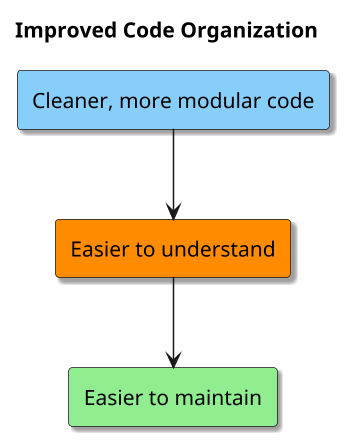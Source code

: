 @startuml
title Improved Code Organization
scale 1.5
skinparam Shadowing true
skinparam linetype ortho

rectangle "Cleaner, more modular code" as C #LightSkyBlue
rectangle "Easier to understand" as U #Darkorange
rectangle "Easier to maintain" as M #LightGreen

C --> U
U --> M

@enduml
